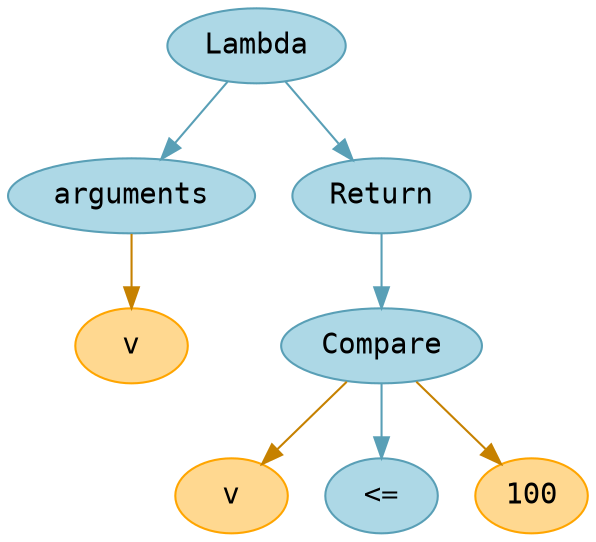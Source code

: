 digraph {
    ordering="out"
    node [style=filled color="#599FB6" fillcolor=lightblue fontname="Ubuntu,Monospace"]
    edge [arrowhead=normal arrowtail=dot color="#599FB6"]

    "[Name]" [label="v" color=orange fillcolor="#FFD890"]
    Name2 [label="v" color=orange fillcolor="#FFD890"]
    Num [label="100" color=orange fillcolor="#FFD890"]
    LtE [label="<="]

    Lambda -> arguments
    arguments -> "[Name]" [color="#C68100"]

    Lambda -> Return
    Return -> Compare
    Compare -> Name2 [color="#C68100"]
    Compare -> LtE
    Compare -> Num [color="#C68100"]
}
